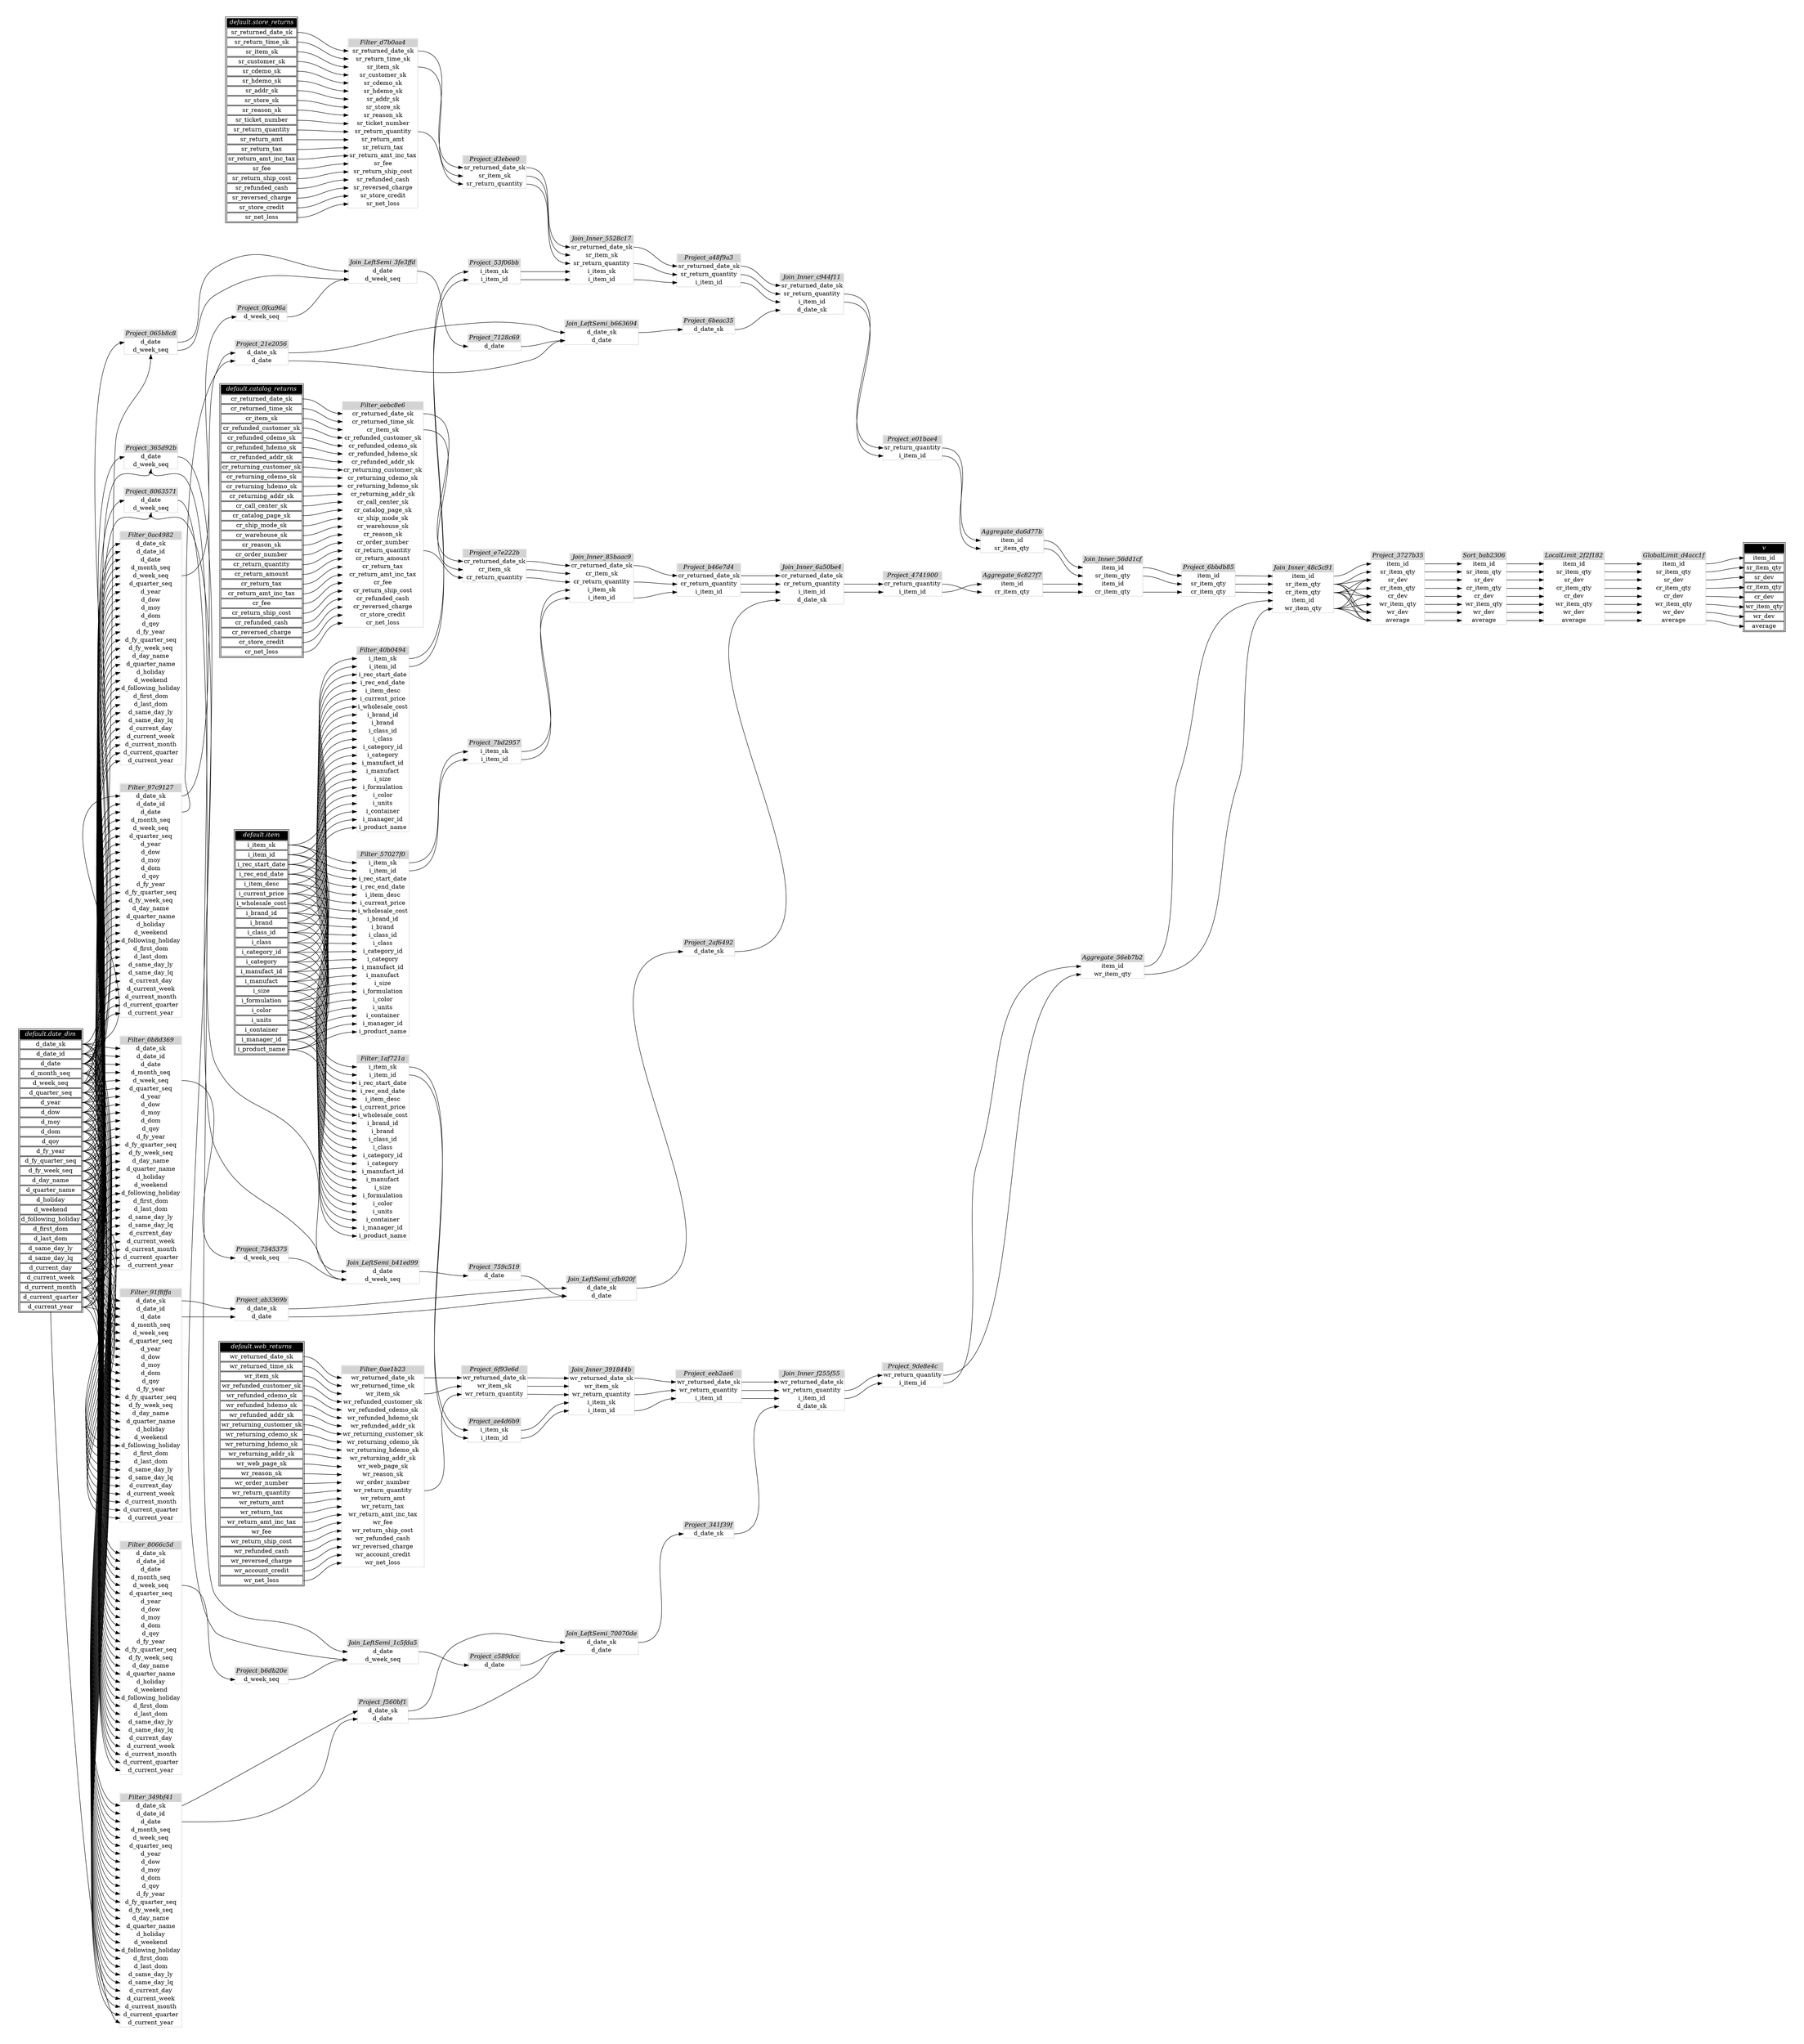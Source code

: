 // Automatically generated by TPCDSFlowTestSuite


digraph {
  graph [pad="0.5" nodesep="0.5" ranksep="1" fontname="Helvetica" rankdir=LR];
  node [shape=plaintext]

  
"Aggregate_56eb7b2" [label=<
<table color="lightgray" border="1" cellborder="0" cellspacing="0">
  <tr><td bgcolor="lightgray" port="nodeName"><i>Aggregate_56eb7b2</i></td></tr>
  <tr><td port="0">item_id</td></tr>
<tr><td port="1">wr_item_qty</td></tr>
</table>>];
     

"Aggregate_6c827f7" [label=<
<table color="lightgray" border="1" cellborder="0" cellspacing="0">
  <tr><td bgcolor="lightgray" port="nodeName"><i>Aggregate_6c827f7</i></td></tr>
  <tr><td port="0">item_id</td></tr>
<tr><td port="1">cr_item_qty</td></tr>
</table>>];
     

"Aggregate_da6d77b" [label=<
<table color="lightgray" border="1" cellborder="0" cellspacing="0">
  <tr><td bgcolor="lightgray" port="nodeName"><i>Aggregate_da6d77b</i></td></tr>
  <tr><td port="0">item_id</td></tr>
<tr><td port="1">sr_item_qty</td></tr>
</table>>];
     

"Filter_0ac4982" [label=<
<table color="lightgray" border="1" cellborder="0" cellspacing="0">
  <tr><td bgcolor="lightgray" port="nodeName"><i>Filter_0ac4982</i></td></tr>
  <tr><td port="0">d_date_sk</td></tr>
<tr><td port="1">d_date_id</td></tr>
<tr><td port="2">d_date</td></tr>
<tr><td port="3">d_month_seq</td></tr>
<tr><td port="4">d_week_seq</td></tr>
<tr><td port="5">d_quarter_seq</td></tr>
<tr><td port="6">d_year</td></tr>
<tr><td port="7">d_dow</td></tr>
<tr><td port="8">d_moy</td></tr>
<tr><td port="9">d_dom</td></tr>
<tr><td port="10">d_qoy</td></tr>
<tr><td port="11">d_fy_year</td></tr>
<tr><td port="12">d_fy_quarter_seq</td></tr>
<tr><td port="13">d_fy_week_seq</td></tr>
<tr><td port="14">d_day_name</td></tr>
<tr><td port="15">d_quarter_name</td></tr>
<tr><td port="16">d_holiday</td></tr>
<tr><td port="17">d_weekend</td></tr>
<tr><td port="18">d_following_holiday</td></tr>
<tr><td port="19">d_first_dom</td></tr>
<tr><td port="20">d_last_dom</td></tr>
<tr><td port="21">d_same_day_ly</td></tr>
<tr><td port="22">d_same_day_lq</td></tr>
<tr><td port="23">d_current_day</td></tr>
<tr><td port="24">d_current_week</td></tr>
<tr><td port="25">d_current_month</td></tr>
<tr><td port="26">d_current_quarter</td></tr>
<tr><td port="27">d_current_year</td></tr>
</table>>];
     

"Filter_0ae1b23" [label=<
<table color="lightgray" border="1" cellborder="0" cellspacing="0">
  <tr><td bgcolor="lightgray" port="nodeName"><i>Filter_0ae1b23</i></td></tr>
  <tr><td port="0">wr_returned_date_sk</td></tr>
<tr><td port="1">wr_returned_time_sk</td></tr>
<tr><td port="2">wr_item_sk</td></tr>
<tr><td port="3">wr_refunded_customer_sk</td></tr>
<tr><td port="4">wr_refunded_cdemo_sk</td></tr>
<tr><td port="5">wr_refunded_hdemo_sk</td></tr>
<tr><td port="6">wr_refunded_addr_sk</td></tr>
<tr><td port="7">wr_returning_customer_sk</td></tr>
<tr><td port="8">wr_returning_cdemo_sk</td></tr>
<tr><td port="9">wr_returning_hdemo_sk</td></tr>
<tr><td port="10">wr_returning_addr_sk</td></tr>
<tr><td port="11">wr_web_page_sk</td></tr>
<tr><td port="12">wr_reason_sk</td></tr>
<tr><td port="13">wr_order_number</td></tr>
<tr><td port="14">wr_return_quantity</td></tr>
<tr><td port="15">wr_return_amt</td></tr>
<tr><td port="16">wr_return_tax</td></tr>
<tr><td port="17">wr_return_amt_inc_tax</td></tr>
<tr><td port="18">wr_fee</td></tr>
<tr><td port="19">wr_return_ship_cost</td></tr>
<tr><td port="20">wr_refunded_cash</td></tr>
<tr><td port="21">wr_reversed_charge</td></tr>
<tr><td port="22">wr_account_credit</td></tr>
<tr><td port="23">wr_net_loss</td></tr>
</table>>];
     

"Filter_0b8d369" [label=<
<table color="lightgray" border="1" cellborder="0" cellspacing="0">
  <tr><td bgcolor="lightgray" port="nodeName"><i>Filter_0b8d369</i></td></tr>
  <tr><td port="0">d_date_sk</td></tr>
<tr><td port="1">d_date_id</td></tr>
<tr><td port="2">d_date</td></tr>
<tr><td port="3">d_month_seq</td></tr>
<tr><td port="4">d_week_seq</td></tr>
<tr><td port="5">d_quarter_seq</td></tr>
<tr><td port="6">d_year</td></tr>
<tr><td port="7">d_dow</td></tr>
<tr><td port="8">d_moy</td></tr>
<tr><td port="9">d_dom</td></tr>
<tr><td port="10">d_qoy</td></tr>
<tr><td port="11">d_fy_year</td></tr>
<tr><td port="12">d_fy_quarter_seq</td></tr>
<tr><td port="13">d_fy_week_seq</td></tr>
<tr><td port="14">d_day_name</td></tr>
<tr><td port="15">d_quarter_name</td></tr>
<tr><td port="16">d_holiday</td></tr>
<tr><td port="17">d_weekend</td></tr>
<tr><td port="18">d_following_holiday</td></tr>
<tr><td port="19">d_first_dom</td></tr>
<tr><td port="20">d_last_dom</td></tr>
<tr><td port="21">d_same_day_ly</td></tr>
<tr><td port="22">d_same_day_lq</td></tr>
<tr><td port="23">d_current_day</td></tr>
<tr><td port="24">d_current_week</td></tr>
<tr><td port="25">d_current_month</td></tr>
<tr><td port="26">d_current_quarter</td></tr>
<tr><td port="27">d_current_year</td></tr>
</table>>];
     

"Filter_1af721a" [label=<
<table color="lightgray" border="1" cellborder="0" cellspacing="0">
  <tr><td bgcolor="lightgray" port="nodeName"><i>Filter_1af721a</i></td></tr>
  <tr><td port="0">i_item_sk</td></tr>
<tr><td port="1">i_item_id</td></tr>
<tr><td port="2">i_rec_start_date</td></tr>
<tr><td port="3">i_rec_end_date</td></tr>
<tr><td port="4">i_item_desc</td></tr>
<tr><td port="5">i_current_price</td></tr>
<tr><td port="6">i_wholesale_cost</td></tr>
<tr><td port="7">i_brand_id</td></tr>
<tr><td port="8">i_brand</td></tr>
<tr><td port="9">i_class_id</td></tr>
<tr><td port="10">i_class</td></tr>
<tr><td port="11">i_category_id</td></tr>
<tr><td port="12">i_category</td></tr>
<tr><td port="13">i_manufact_id</td></tr>
<tr><td port="14">i_manufact</td></tr>
<tr><td port="15">i_size</td></tr>
<tr><td port="16">i_formulation</td></tr>
<tr><td port="17">i_color</td></tr>
<tr><td port="18">i_units</td></tr>
<tr><td port="19">i_container</td></tr>
<tr><td port="20">i_manager_id</td></tr>
<tr><td port="21">i_product_name</td></tr>
</table>>];
     

"Filter_349bf41" [label=<
<table color="lightgray" border="1" cellborder="0" cellspacing="0">
  <tr><td bgcolor="lightgray" port="nodeName"><i>Filter_349bf41</i></td></tr>
  <tr><td port="0">d_date_sk</td></tr>
<tr><td port="1">d_date_id</td></tr>
<tr><td port="2">d_date</td></tr>
<tr><td port="3">d_month_seq</td></tr>
<tr><td port="4">d_week_seq</td></tr>
<tr><td port="5">d_quarter_seq</td></tr>
<tr><td port="6">d_year</td></tr>
<tr><td port="7">d_dow</td></tr>
<tr><td port="8">d_moy</td></tr>
<tr><td port="9">d_dom</td></tr>
<tr><td port="10">d_qoy</td></tr>
<tr><td port="11">d_fy_year</td></tr>
<tr><td port="12">d_fy_quarter_seq</td></tr>
<tr><td port="13">d_fy_week_seq</td></tr>
<tr><td port="14">d_day_name</td></tr>
<tr><td port="15">d_quarter_name</td></tr>
<tr><td port="16">d_holiday</td></tr>
<tr><td port="17">d_weekend</td></tr>
<tr><td port="18">d_following_holiday</td></tr>
<tr><td port="19">d_first_dom</td></tr>
<tr><td port="20">d_last_dom</td></tr>
<tr><td port="21">d_same_day_ly</td></tr>
<tr><td port="22">d_same_day_lq</td></tr>
<tr><td port="23">d_current_day</td></tr>
<tr><td port="24">d_current_week</td></tr>
<tr><td port="25">d_current_month</td></tr>
<tr><td port="26">d_current_quarter</td></tr>
<tr><td port="27">d_current_year</td></tr>
</table>>];
     

"Filter_40b0494" [label=<
<table color="lightgray" border="1" cellborder="0" cellspacing="0">
  <tr><td bgcolor="lightgray" port="nodeName"><i>Filter_40b0494</i></td></tr>
  <tr><td port="0">i_item_sk</td></tr>
<tr><td port="1">i_item_id</td></tr>
<tr><td port="2">i_rec_start_date</td></tr>
<tr><td port="3">i_rec_end_date</td></tr>
<tr><td port="4">i_item_desc</td></tr>
<tr><td port="5">i_current_price</td></tr>
<tr><td port="6">i_wholesale_cost</td></tr>
<tr><td port="7">i_brand_id</td></tr>
<tr><td port="8">i_brand</td></tr>
<tr><td port="9">i_class_id</td></tr>
<tr><td port="10">i_class</td></tr>
<tr><td port="11">i_category_id</td></tr>
<tr><td port="12">i_category</td></tr>
<tr><td port="13">i_manufact_id</td></tr>
<tr><td port="14">i_manufact</td></tr>
<tr><td port="15">i_size</td></tr>
<tr><td port="16">i_formulation</td></tr>
<tr><td port="17">i_color</td></tr>
<tr><td port="18">i_units</td></tr>
<tr><td port="19">i_container</td></tr>
<tr><td port="20">i_manager_id</td></tr>
<tr><td port="21">i_product_name</td></tr>
</table>>];
     

"Filter_57027f0" [label=<
<table color="lightgray" border="1" cellborder="0" cellspacing="0">
  <tr><td bgcolor="lightgray" port="nodeName"><i>Filter_57027f0</i></td></tr>
  <tr><td port="0">i_item_sk</td></tr>
<tr><td port="1">i_item_id</td></tr>
<tr><td port="2">i_rec_start_date</td></tr>
<tr><td port="3">i_rec_end_date</td></tr>
<tr><td port="4">i_item_desc</td></tr>
<tr><td port="5">i_current_price</td></tr>
<tr><td port="6">i_wholesale_cost</td></tr>
<tr><td port="7">i_brand_id</td></tr>
<tr><td port="8">i_brand</td></tr>
<tr><td port="9">i_class_id</td></tr>
<tr><td port="10">i_class</td></tr>
<tr><td port="11">i_category_id</td></tr>
<tr><td port="12">i_category</td></tr>
<tr><td port="13">i_manufact_id</td></tr>
<tr><td port="14">i_manufact</td></tr>
<tr><td port="15">i_size</td></tr>
<tr><td port="16">i_formulation</td></tr>
<tr><td port="17">i_color</td></tr>
<tr><td port="18">i_units</td></tr>
<tr><td port="19">i_container</td></tr>
<tr><td port="20">i_manager_id</td></tr>
<tr><td port="21">i_product_name</td></tr>
</table>>];
     

"Filter_8066c5d" [label=<
<table color="lightgray" border="1" cellborder="0" cellspacing="0">
  <tr><td bgcolor="lightgray" port="nodeName"><i>Filter_8066c5d</i></td></tr>
  <tr><td port="0">d_date_sk</td></tr>
<tr><td port="1">d_date_id</td></tr>
<tr><td port="2">d_date</td></tr>
<tr><td port="3">d_month_seq</td></tr>
<tr><td port="4">d_week_seq</td></tr>
<tr><td port="5">d_quarter_seq</td></tr>
<tr><td port="6">d_year</td></tr>
<tr><td port="7">d_dow</td></tr>
<tr><td port="8">d_moy</td></tr>
<tr><td port="9">d_dom</td></tr>
<tr><td port="10">d_qoy</td></tr>
<tr><td port="11">d_fy_year</td></tr>
<tr><td port="12">d_fy_quarter_seq</td></tr>
<tr><td port="13">d_fy_week_seq</td></tr>
<tr><td port="14">d_day_name</td></tr>
<tr><td port="15">d_quarter_name</td></tr>
<tr><td port="16">d_holiday</td></tr>
<tr><td port="17">d_weekend</td></tr>
<tr><td port="18">d_following_holiday</td></tr>
<tr><td port="19">d_first_dom</td></tr>
<tr><td port="20">d_last_dom</td></tr>
<tr><td port="21">d_same_day_ly</td></tr>
<tr><td port="22">d_same_day_lq</td></tr>
<tr><td port="23">d_current_day</td></tr>
<tr><td port="24">d_current_week</td></tr>
<tr><td port="25">d_current_month</td></tr>
<tr><td port="26">d_current_quarter</td></tr>
<tr><td port="27">d_current_year</td></tr>
</table>>];
     

"Filter_91f8ffa" [label=<
<table color="lightgray" border="1" cellborder="0" cellspacing="0">
  <tr><td bgcolor="lightgray" port="nodeName"><i>Filter_91f8ffa</i></td></tr>
  <tr><td port="0">d_date_sk</td></tr>
<tr><td port="1">d_date_id</td></tr>
<tr><td port="2">d_date</td></tr>
<tr><td port="3">d_month_seq</td></tr>
<tr><td port="4">d_week_seq</td></tr>
<tr><td port="5">d_quarter_seq</td></tr>
<tr><td port="6">d_year</td></tr>
<tr><td port="7">d_dow</td></tr>
<tr><td port="8">d_moy</td></tr>
<tr><td port="9">d_dom</td></tr>
<tr><td port="10">d_qoy</td></tr>
<tr><td port="11">d_fy_year</td></tr>
<tr><td port="12">d_fy_quarter_seq</td></tr>
<tr><td port="13">d_fy_week_seq</td></tr>
<tr><td port="14">d_day_name</td></tr>
<tr><td port="15">d_quarter_name</td></tr>
<tr><td port="16">d_holiday</td></tr>
<tr><td port="17">d_weekend</td></tr>
<tr><td port="18">d_following_holiday</td></tr>
<tr><td port="19">d_first_dom</td></tr>
<tr><td port="20">d_last_dom</td></tr>
<tr><td port="21">d_same_day_ly</td></tr>
<tr><td port="22">d_same_day_lq</td></tr>
<tr><td port="23">d_current_day</td></tr>
<tr><td port="24">d_current_week</td></tr>
<tr><td port="25">d_current_month</td></tr>
<tr><td port="26">d_current_quarter</td></tr>
<tr><td port="27">d_current_year</td></tr>
</table>>];
     

"Filter_97c9127" [label=<
<table color="lightgray" border="1" cellborder="0" cellspacing="0">
  <tr><td bgcolor="lightgray" port="nodeName"><i>Filter_97c9127</i></td></tr>
  <tr><td port="0">d_date_sk</td></tr>
<tr><td port="1">d_date_id</td></tr>
<tr><td port="2">d_date</td></tr>
<tr><td port="3">d_month_seq</td></tr>
<tr><td port="4">d_week_seq</td></tr>
<tr><td port="5">d_quarter_seq</td></tr>
<tr><td port="6">d_year</td></tr>
<tr><td port="7">d_dow</td></tr>
<tr><td port="8">d_moy</td></tr>
<tr><td port="9">d_dom</td></tr>
<tr><td port="10">d_qoy</td></tr>
<tr><td port="11">d_fy_year</td></tr>
<tr><td port="12">d_fy_quarter_seq</td></tr>
<tr><td port="13">d_fy_week_seq</td></tr>
<tr><td port="14">d_day_name</td></tr>
<tr><td port="15">d_quarter_name</td></tr>
<tr><td port="16">d_holiday</td></tr>
<tr><td port="17">d_weekend</td></tr>
<tr><td port="18">d_following_holiday</td></tr>
<tr><td port="19">d_first_dom</td></tr>
<tr><td port="20">d_last_dom</td></tr>
<tr><td port="21">d_same_day_ly</td></tr>
<tr><td port="22">d_same_day_lq</td></tr>
<tr><td port="23">d_current_day</td></tr>
<tr><td port="24">d_current_week</td></tr>
<tr><td port="25">d_current_month</td></tr>
<tr><td port="26">d_current_quarter</td></tr>
<tr><td port="27">d_current_year</td></tr>
</table>>];
     

"Filter_aebc8e6" [label=<
<table color="lightgray" border="1" cellborder="0" cellspacing="0">
  <tr><td bgcolor="lightgray" port="nodeName"><i>Filter_aebc8e6</i></td></tr>
  <tr><td port="0">cr_returned_date_sk</td></tr>
<tr><td port="1">cr_returned_time_sk</td></tr>
<tr><td port="2">cr_item_sk</td></tr>
<tr><td port="3">cr_refunded_customer_sk</td></tr>
<tr><td port="4">cr_refunded_cdemo_sk</td></tr>
<tr><td port="5">cr_refunded_hdemo_sk</td></tr>
<tr><td port="6">cr_refunded_addr_sk</td></tr>
<tr><td port="7">cr_returning_customer_sk</td></tr>
<tr><td port="8">cr_returning_cdemo_sk</td></tr>
<tr><td port="9">cr_returning_hdemo_sk</td></tr>
<tr><td port="10">cr_returning_addr_sk</td></tr>
<tr><td port="11">cr_call_center_sk</td></tr>
<tr><td port="12">cr_catalog_page_sk</td></tr>
<tr><td port="13">cr_ship_mode_sk</td></tr>
<tr><td port="14">cr_warehouse_sk</td></tr>
<tr><td port="15">cr_reason_sk</td></tr>
<tr><td port="16">cr_order_number</td></tr>
<tr><td port="17">cr_return_quantity</td></tr>
<tr><td port="18">cr_return_amount</td></tr>
<tr><td port="19">cr_return_tax</td></tr>
<tr><td port="20">cr_return_amt_inc_tax</td></tr>
<tr><td port="21">cr_fee</td></tr>
<tr><td port="22">cr_return_ship_cost</td></tr>
<tr><td port="23">cr_refunded_cash</td></tr>
<tr><td port="24">cr_reversed_charge</td></tr>
<tr><td port="25">cr_store_credit</td></tr>
<tr><td port="26">cr_net_loss</td></tr>
</table>>];
     

"Filter_d7b0aa4" [label=<
<table color="lightgray" border="1" cellborder="0" cellspacing="0">
  <tr><td bgcolor="lightgray" port="nodeName"><i>Filter_d7b0aa4</i></td></tr>
  <tr><td port="0">sr_returned_date_sk</td></tr>
<tr><td port="1">sr_return_time_sk</td></tr>
<tr><td port="2">sr_item_sk</td></tr>
<tr><td port="3">sr_customer_sk</td></tr>
<tr><td port="4">sr_cdemo_sk</td></tr>
<tr><td port="5">sr_hdemo_sk</td></tr>
<tr><td port="6">sr_addr_sk</td></tr>
<tr><td port="7">sr_store_sk</td></tr>
<tr><td port="8">sr_reason_sk</td></tr>
<tr><td port="9">sr_ticket_number</td></tr>
<tr><td port="10">sr_return_quantity</td></tr>
<tr><td port="11">sr_return_amt</td></tr>
<tr><td port="12">sr_return_tax</td></tr>
<tr><td port="13">sr_return_amt_inc_tax</td></tr>
<tr><td port="14">sr_fee</td></tr>
<tr><td port="15">sr_return_ship_cost</td></tr>
<tr><td port="16">sr_refunded_cash</td></tr>
<tr><td port="17">sr_reversed_charge</td></tr>
<tr><td port="18">sr_store_credit</td></tr>
<tr><td port="19">sr_net_loss</td></tr>
</table>>];
     

"GlobalLimit_d4acc1f" [label=<
<table color="lightgray" border="1" cellborder="0" cellspacing="0">
  <tr><td bgcolor="lightgray" port="nodeName"><i>GlobalLimit_d4acc1f</i></td></tr>
  <tr><td port="0">item_id</td></tr>
<tr><td port="1">sr_item_qty</td></tr>
<tr><td port="2">sr_dev</td></tr>
<tr><td port="3">cr_item_qty</td></tr>
<tr><td port="4">cr_dev</td></tr>
<tr><td port="5">wr_item_qty</td></tr>
<tr><td port="6">wr_dev</td></tr>
<tr><td port="7">average</td></tr>
</table>>];
     

"Join_Inner_391844b" [label=<
<table color="lightgray" border="1" cellborder="0" cellspacing="0">
  <tr><td bgcolor="lightgray" port="nodeName"><i>Join_Inner_391844b</i></td></tr>
  <tr><td port="0">wr_returned_date_sk</td></tr>
<tr><td port="1">wr_item_sk</td></tr>
<tr><td port="2">wr_return_quantity</td></tr>
<tr><td port="3">i_item_sk</td></tr>
<tr><td port="4">i_item_id</td></tr>
</table>>];
     

"Join_Inner_48c5c91" [label=<
<table color="lightgray" border="1" cellborder="0" cellspacing="0">
  <tr><td bgcolor="lightgray" port="nodeName"><i>Join_Inner_48c5c91</i></td></tr>
  <tr><td port="0">item_id</td></tr>
<tr><td port="1">sr_item_qty</td></tr>
<tr><td port="2">cr_item_qty</td></tr>
<tr><td port="3">item_id</td></tr>
<tr><td port="4">wr_item_qty</td></tr>
</table>>];
     

"Join_Inner_5528c17" [label=<
<table color="lightgray" border="1" cellborder="0" cellspacing="0">
  <tr><td bgcolor="lightgray" port="nodeName"><i>Join_Inner_5528c17</i></td></tr>
  <tr><td port="0">sr_returned_date_sk</td></tr>
<tr><td port="1">sr_item_sk</td></tr>
<tr><td port="2">sr_return_quantity</td></tr>
<tr><td port="3">i_item_sk</td></tr>
<tr><td port="4">i_item_id</td></tr>
</table>>];
     

"Join_Inner_56dd1cf" [label=<
<table color="lightgray" border="1" cellborder="0" cellspacing="0">
  <tr><td bgcolor="lightgray" port="nodeName"><i>Join_Inner_56dd1cf</i></td></tr>
  <tr><td port="0">item_id</td></tr>
<tr><td port="1">sr_item_qty</td></tr>
<tr><td port="2">item_id</td></tr>
<tr><td port="3">cr_item_qty</td></tr>
</table>>];
     

"Join_Inner_6a50be4" [label=<
<table color="lightgray" border="1" cellborder="0" cellspacing="0">
  <tr><td bgcolor="lightgray" port="nodeName"><i>Join_Inner_6a50be4</i></td></tr>
  <tr><td port="0">cr_returned_date_sk</td></tr>
<tr><td port="1">cr_return_quantity</td></tr>
<tr><td port="2">i_item_id</td></tr>
<tr><td port="3">d_date_sk</td></tr>
</table>>];
     

"Join_Inner_85baac9" [label=<
<table color="lightgray" border="1" cellborder="0" cellspacing="0">
  <tr><td bgcolor="lightgray" port="nodeName"><i>Join_Inner_85baac9</i></td></tr>
  <tr><td port="0">cr_returned_date_sk</td></tr>
<tr><td port="1">cr_item_sk</td></tr>
<tr><td port="2">cr_return_quantity</td></tr>
<tr><td port="3">i_item_sk</td></tr>
<tr><td port="4">i_item_id</td></tr>
</table>>];
     

"Join_Inner_c944f11" [label=<
<table color="lightgray" border="1" cellborder="0" cellspacing="0">
  <tr><td bgcolor="lightgray" port="nodeName"><i>Join_Inner_c944f11</i></td></tr>
  <tr><td port="0">sr_returned_date_sk</td></tr>
<tr><td port="1">sr_return_quantity</td></tr>
<tr><td port="2">i_item_id</td></tr>
<tr><td port="3">d_date_sk</td></tr>
</table>>];
     

"Join_Inner_f255f55" [label=<
<table color="lightgray" border="1" cellborder="0" cellspacing="0">
  <tr><td bgcolor="lightgray" port="nodeName"><i>Join_Inner_f255f55</i></td></tr>
  <tr><td port="0">wr_returned_date_sk</td></tr>
<tr><td port="1">wr_return_quantity</td></tr>
<tr><td port="2">i_item_id</td></tr>
<tr><td port="3">d_date_sk</td></tr>
</table>>];
     

"Join_LeftSemi_1c5fda5" [label=<
<table color="lightgray" border="1" cellborder="0" cellspacing="0">
  <tr><td bgcolor="lightgray" port="nodeName"><i>Join_LeftSemi_1c5fda5</i></td></tr>
  <tr><td port="0">d_date</td></tr>
<tr><td port="1">d_week_seq</td></tr>
</table>>];
     

"Join_LeftSemi_3fe3ffd" [label=<
<table color="lightgray" border="1" cellborder="0" cellspacing="0">
  <tr><td bgcolor="lightgray" port="nodeName"><i>Join_LeftSemi_3fe3ffd</i></td></tr>
  <tr><td port="0">d_date</td></tr>
<tr><td port="1">d_week_seq</td></tr>
</table>>];
     

"Join_LeftSemi_70070de" [label=<
<table color="lightgray" border="1" cellborder="0" cellspacing="0">
  <tr><td bgcolor="lightgray" port="nodeName"><i>Join_LeftSemi_70070de</i></td></tr>
  <tr><td port="0">d_date_sk</td></tr>
<tr><td port="1">d_date</td></tr>
</table>>];
     

"Join_LeftSemi_b41ed99" [label=<
<table color="lightgray" border="1" cellborder="0" cellspacing="0">
  <tr><td bgcolor="lightgray" port="nodeName"><i>Join_LeftSemi_b41ed99</i></td></tr>
  <tr><td port="0">d_date</td></tr>
<tr><td port="1">d_week_seq</td></tr>
</table>>];
     

"Join_LeftSemi_b663694" [label=<
<table color="lightgray" border="1" cellborder="0" cellspacing="0">
  <tr><td bgcolor="lightgray" port="nodeName"><i>Join_LeftSemi_b663694</i></td></tr>
  <tr><td port="0">d_date_sk</td></tr>
<tr><td port="1">d_date</td></tr>
</table>>];
     

"Join_LeftSemi_cfb920f" [label=<
<table color="lightgray" border="1" cellborder="0" cellspacing="0">
  <tr><td bgcolor="lightgray" port="nodeName"><i>Join_LeftSemi_cfb920f</i></td></tr>
  <tr><td port="0">d_date_sk</td></tr>
<tr><td port="1">d_date</td></tr>
</table>>];
     

"LocalLimit_2f2f182" [label=<
<table color="lightgray" border="1" cellborder="0" cellspacing="0">
  <tr><td bgcolor="lightgray" port="nodeName"><i>LocalLimit_2f2f182</i></td></tr>
  <tr><td port="0">item_id</td></tr>
<tr><td port="1">sr_item_qty</td></tr>
<tr><td port="2">sr_dev</td></tr>
<tr><td port="3">cr_item_qty</td></tr>
<tr><td port="4">cr_dev</td></tr>
<tr><td port="5">wr_item_qty</td></tr>
<tr><td port="6">wr_dev</td></tr>
<tr><td port="7">average</td></tr>
</table>>];
     

"Project_065b8c8" [label=<
<table color="lightgray" border="1" cellborder="0" cellspacing="0">
  <tr><td bgcolor="lightgray" port="nodeName"><i>Project_065b8c8</i></td></tr>
  <tr><td port="0">d_date</td></tr>
<tr><td port="1">d_week_seq</td></tr>
</table>>];
     

"Project_0fca96a" [label=<
<table color="lightgray" border="1" cellborder="0" cellspacing="0">
  <tr><td bgcolor="lightgray" port="nodeName"><i>Project_0fca96a</i></td></tr>
  <tr><td port="0">d_week_seq</td></tr>
</table>>];
     

"Project_21e2056" [label=<
<table color="lightgray" border="1" cellborder="0" cellspacing="0">
  <tr><td bgcolor="lightgray" port="nodeName"><i>Project_21e2056</i></td></tr>
  <tr><td port="0">d_date_sk</td></tr>
<tr><td port="1">d_date</td></tr>
</table>>];
     

"Project_2af6492" [label=<
<table color="lightgray" border="1" cellborder="0" cellspacing="0">
  <tr><td bgcolor="lightgray" port="nodeName"><i>Project_2af6492</i></td></tr>
  <tr><td port="0">d_date_sk</td></tr>
</table>>];
     

"Project_341f39f" [label=<
<table color="lightgray" border="1" cellborder="0" cellspacing="0">
  <tr><td bgcolor="lightgray" port="nodeName"><i>Project_341f39f</i></td></tr>
  <tr><td port="0">d_date_sk</td></tr>
</table>>];
     

"Project_365d92b" [label=<
<table color="lightgray" border="1" cellborder="0" cellspacing="0">
  <tr><td bgcolor="lightgray" port="nodeName"><i>Project_365d92b</i></td></tr>
  <tr><td port="0">d_date</td></tr>
<tr><td port="1">d_week_seq</td></tr>
</table>>];
     

"Project_3727b35" [label=<
<table color="lightgray" border="1" cellborder="0" cellspacing="0">
  <tr><td bgcolor="lightgray" port="nodeName"><i>Project_3727b35</i></td></tr>
  <tr><td port="0">item_id</td></tr>
<tr><td port="1">sr_item_qty</td></tr>
<tr><td port="2">sr_dev</td></tr>
<tr><td port="3">cr_item_qty</td></tr>
<tr><td port="4">cr_dev</td></tr>
<tr><td port="5">wr_item_qty</td></tr>
<tr><td port="6">wr_dev</td></tr>
<tr><td port="7">average</td></tr>
</table>>];
     

"Project_4741900" [label=<
<table color="lightgray" border="1" cellborder="0" cellspacing="0">
  <tr><td bgcolor="lightgray" port="nodeName"><i>Project_4741900</i></td></tr>
  <tr><td port="0">cr_return_quantity</td></tr>
<tr><td port="1">i_item_id</td></tr>
</table>>];
     

"Project_53f06bb" [label=<
<table color="lightgray" border="1" cellborder="0" cellspacing="0">
  <tr><td bgcolor="lightgray" port="nodeName"><i>Project_53f06bb</i></td></tr>
  <tr><td port="0">i_item_sk</td></tr>
<tr><td port="1">i_item_id</td></tr>
</table>>];
     

"Project_6bbdb85" [label=<
<table color="lightgray" border="1" cellborder="0" cellspacing="0">
  <tr><td bgcolor="lightgray" port="nodeName"><i>Project_6bbdb85</i></td></tr>
  <tr><td port="0">item_id</td></tr>
<tr><td port="1">sr_item_qty</td></tr>
<tr><td port="2">cr_item_qty</td></tr>
</table>>];
     

"Project_6beac35" [label=<
<table color="lightgray" border="1" cellborder="0" cellspacing="0">
  <tr><td bgcolor="lightgray" port="nodeName"><i>Project_6beac35</i></td></tr>
  <tr><td port="0">d_date_sk</td></tr>
</table>>];
     

"Project_6f93e6d" [label=<
<table color="lightgray" border="1" cellborder="0" cellspacing="0">
  <tr><td bgcolor="lightgray" port="nodeName"><i>Project_6f93e6d</i></td></tr>
  <tr><td port="0">wr_returned_date_sk</td></tr>
<tr><td port="1">wr_item_sk</td></tr>
<tr><td port="2">wr_return_quantity</td></tr>
</table>>];
     

"Project_7128c69" [label=<
<table color="lightgray" border="1" cellborder="0" cellspacing="0">
  <tr><td bgcolor="lightgray" port="nodeName"><i>Project_7128c69</i></td></tr>
  <tr><td port="0">d_date</td></tr>
</table>>];
     

"Project_7545375" [label=<
<table color="lightgray" border="1" cellborder="0" cellspacing="0">
  <tr><td bgcolor="lightgray" port="nodeName"><i>Project_7545375</i></td></tr>
  <tr><td port="0">d_week_seq</td></tr>
</table>>];
     

"Project_759c519" [label=<
<table color="lightgray" border="1" cellborder="0" cellspacing="0">
  <tr><td bgcolor="lightgray" port="nodeName"><i>Project_759c519</i></td></tr>
  <tr><td port="0">d_date</td></tr>
</table>>];
     

"Project_7bd2957" [label=<
<table color="lightgray" border="1" cellborder="0" cellspacing="0">
  <tr><td bgcolor="lightgray" port="nodeName"><i>Project_7bd2957</i></td></tr>
  <tr><td port="0">i_item_sk</td></tr>
<tr><td port="1">i_item_id</td></tr>
</table>>];
     

"Project_8063571" [label=<
<table color="lightgray" border="1" cellborder="0" cellspacing="0">
  <tr><td bgcolor="lightgray" port="nodeName"><i>Project_8063571</i></td></tr>
  <tr><td port="0">d_date</td></tr>
<tr><td port="1">d_week_seq</td></tr>
</table>>];
     

"Project_9de8e4c" [label=<
<table color="lightgray" border="1" cellborder="0" cellspacing="0">
  <tr><td bgcolor="lightgray" port="nodeName"><i>Project_9de8e4c</i></td></tr>
  <tr><td port="0">wr_return_quantity</td></tr>
<tr><td port="1">i_item_id</td></tr>
</table>>];
     

"Project_a48f9a3" [label=<
<table color="lightgray" border="1" cellborder="0" cellspacing="0">
  <tr><td bgcolor="lightgray" port="nodeName"><i>Project_a48f9a3</i></td></tr>
  <tr><td port="0">sr_returned_date_sk</td></tr>
<tr><td port="1">sr_return_quantity</td></tr>
<tr><td port="2">i_item_id</td></tr>
</table>>];
     

"Project_ab3369b" [label=<
<table color="lightgray" border="1" cellborder="0" cellspacing="0">
  <tr><td bgcolor="lightgray" port="nodeName"><i>Project_ab3369b</i></td></tr>
  <tr><td port="0">d_date_sk</td></tr>
<tr><td port="1">d_date</td></tr>
</table>>];
     

"Project_ae4d6b9" [label=<
<table color="lightgray" border="1" cellborder="0" cellspacing="0">
  <tr><td bgcolor="lightgray" port="nodeName"><i>Project_ae4d6b9</i></td></tr>
  <tr><td port="0">i_item_sk</td></tr>
<tr><td port="1">i_item_id</td></tr>
</table>>];
     

"Project_b46e7d4" [label=<
<table color="lightgray" border="1" cellborder="0" cellspacing="0">
  <tr><td bgcolor="lightgray" port="nodeName"><i>Project_b46e7d4</i></td></tr>
  <tr><td port="0">cr_returned_date_sk</td></tr>
<tr><td port="1">cr_return_quantity</td></tr>
<tr><td port="2">i_item_id</td></tr>
</table>>];
     

"Project_b6db20e" [label=<
<table color="lightgray" border="1" cellborder="0" cellspacing="0">
  <tr><td bgcolor="lightgray" port="nodeName"><i>Project_b6db20e</i></td></tr>
  <tr><td port="0">d_week_seq</td></tr>
</table>>];
     

"Project_c589dcc" [label=<
<table color="lightgray" border="1" cellborder="0" cellspacing="0">
  <tr><td bgcolor="lightgray" port="nodeName"><i>Project_c589dcc</i></td></tr>
  <tr><td port="0">d_date</td></tr>
</table>>];
     

"Project_d3ebee0" [label=<
<table color="lightgray" border="1" cellborder="0" cellspacing="0">
  <tr><td bgcolor="lightgray" port="nodeName"><i>Project_d3ebee0</i></td></tr>
  <tr><td port="0">sr_returned_date_sk</td></tr>
<tr><td port="1">sr_item_sk</td></tr>
<tr><td port="2">sr_return_quantity</td></tr>
</table>>];
     

"Project_e01bae4" [label=<
<table color="lightgray" border="1" cellborder="0" cellspacing="0">
  <tr><td bgcolor="lightgray" port="nodeName"><i>Project_e01bae4</i></td></tr>
  <tr><td port="0">sr_return_quantity</td></tr>
<tr><td port="1">i_item_id</td></tr>
</table>>];
     

"Project_e7e222b" [label=<
<table color="lightgray" border="1" cellborder="0" cellspacing="0">
  <tr><td bgcolor="lightgray" port="nodeName"><i>Project_e7e222b</i></td></tr>
  <tr><td port="0">cr_returned_date_sk</td></tr>
<tr><td port="1">cr_item_sk</td></tr>
<tr><td port="2">cr_return_quantity</td></tr>
</table>>];
     

"Project_eeb2ae6" [label=<
<table color="lightgray" border="1" cellborder="0" cellspacing="0">
  <tr><td bgcolor="lightgray" port="nodeName"><i>Project_eeb2ae6</i></td></tr>
  <tr><td port="0">wr_returned_date_sk</td></tr>
<tr><td port="1">wr_return_quantity</td></tr>
<tr><td port="2">i_item_id</td></tr>
</table>>];
     

"Project_f560bf1" [label=<
<table color="lightgray" border="1" cellborder="0" cellspacing="0">
  <tr><td bgcolor="lightgray" port="nodeName"><i>Project_f560bf1</i></td></tr>
  <tr><td port="0">d_date_sk</td></tr>
<tr><td port="1">d_date</td></tr>
</table>>];
     

"Sort_bab2306" [label=<
<table color="lightgray" border="1" cellborder="0" cellspacing="0">
  <tr><td bgcolor="lightgray" port="nodeName"><i>Sort_bab2306</i></td></tr>
  <tr><td port="0">item_id</td></tr>
<tr><td port="1">sr_item_qty</td></tr>
<tr><td port="2">sr_dev</td></tr>
<tr><td port="3">cr_item_qty</td></tr>
<tr><td port="4">cr_dev</td></tr>
<tr><td port="5">wr_item_qty</td></tr>
<tr><td port="6">wr_dev</td></tr>
<tr><td port="7">average</td></tr>
</table>>];
     

"default.catalog_returns" [color="black" label=<
<table>
  <tr><td bgcolor="black" port="nodeName"><i><font color="white">default.catalog_returns</font></i></td></tr>
  <tr><td port="0">cr_returned_date_sk</td></tr>
<tr><td port="1">cr_returned_time_sk</td></tr>
<tr><td port="2">cr_item_sk</td></tr>
<tr><td port="3">cr_refunded_customer_sk</td></tr>
<tr><td port="4">cr_refunded_cdemo_sk</td></tr>
<tr><td port="5">cr_refunded_hdemo_sk</td></tr>
<tr><td port="6">cr_refunded_addr_sk</td></tr>
<tr><td port="7">cr_returning_customer_sk</td></tr>
<tr><td port="8">cr_returning_cdemo_sk</td></tr>
<tr><td port="9">cr_returning_hdemo_sk</td></tr>
<tr><td port="10">cr_returning_addr_sk</td></tr>
<tr><td port="11">cr_call_center_sk</td></tr>
<tr><td port="12">cr_catalog_page_sk</td></tr>
<tr><td port="13">cr_ship_mode_sk</td></tr>
<tr><td port="14">cr_warehouse_sk</td></tr>
<tr><td port="15">cr_reason_sk</td></tr>
<tr><td port="16">cr_order_number</td></tr>
<tr><td port="17">cr_return_quantity</td></tr>
<tr><td port="18">cr_return_amount</td></tr>
<tr><td port="19">cr_return_tax</td></tr>
<tr><td port="20">cr_return_amt_inc_tax</td></tr>
<tr><td port="21">cr_fee</td></tr>
<tr><td port="22">cr_return_ship_cost</td></tr>
<tr><td port="23">cr_refunded_cash</td></tr>
<tr><td port="24">cr_reversed_charge</td></tr>
<tr><td port="25">cr_store_credit</td></tr>
<tr><td port="26">cr_net_loss</td></tr>
</table>>];
     

"default.date_dim" [color="black" label=<
<table>
  <tr><td bgcolor="black" port="nodeName"><i><font color="white">default.date_dim</font></i></td></tr>
  <tr><td port="0">d_date_sk</td></tr>
<tr><td port="1">d_date_id</td></tr>
<tr><td port="2">d_date</td></tr>
<tr><td port="3">d_month_seq</td></tr>
<tr><td port="4">d_week_seq</td></tr>
<tr><td port="5">d_quarter_seq</td></tr>
<tr><td port="6">d_year</td></tr>
<tr><td port="7">d_dow</td></tr>
<tr><td port="8">d_moy</td></tr>
<tr><td port="9">d_dom</td></tr>
<tr><td port="10">d_qoy</td></tr>
<tr><td port="11">d_fy_year</td></tr>
<tr><td port="12">d_fy_quarter_seq</td></tr>
<tr><td port="13">d_fy_week_seq</td></tr>
<tr><td port="14">d_day_name</td></tr>
<tr><td port="15">d_quarter_name</td></tr>
<tr><td port="16">d_holiday</td></tr>
<tr><td port="17">d_weekend</td></tr>
<tr><td port="18">d_following_holiday</td></tr>
<tr><td port="19">d_first_dom</td></tr>
<tr><td port="20">d_last_dom</td></tr>
<tr><td port="21">d_same_day_ly</td></tr>
<tr><td port="22">d_same_day_lq</td></tr>
<tr><td port="23">d_current_day</td></tr>
<tr><td port="24">d_current_week</td></tr>
<tr><td port="25">d_current_month</td></tr>
<tr><td port="26">d_current_quarter</td></tr>
<tr><td port="27">d_current_year</td></tr>
</table>>];
     

"default.item" [color="black" label=<
<table>
  <tr><td bgcolor="black" port="nodeName"><i><font color="white">default.item</font></i></td></tr>
  <tr><td port="0">i_item_sk</td></tr>
<tr><td port="1">i_item_id</td></tr>
<tr><td port="2">i_rec_start_date</td></tr>
<tr><td port="3">i_rec_end_date</td></tr>
<tr><td port="4">i_item_desc</td></tr>
<tr><td port="5">i_current_price</td></tr>
<tr><td port="6">i_wholesale_cost</td></tr>
<tr><td port="7">i_brand_id</td></tr>
<tr><td port="8">i_brand</td></tr>
<tr><td port="9">i_class_id</td></tr>
<tr><td port="10">i_class</td></tr>
<tr><td port="11">i_category_id</td></tr>
<tr><td port="12">i_category</td></tr>
<tr><td port="13">i_manufact_id</td></tr>
<tr><td port="14">i_manufact</td></tr>
<tr><td port="15">i_size</td></tr>
<tr><td port="16">i_formulation</td></tr>
<tr><td port="17">i_color</td></tr>
<tr><td port="18">i_units</td></tr>
<tr><td port="19">i_container</td></tr>
<tr><td port="20">i_manager_id</td></tr>
<tr><td port="21">i_product_name</td></tr>
</table>>];
     

"default.store_returns" [color="black" label=<
<table>
  <tr><td bgcolor="black" port="nodeName"><i><font color="white">default.store_returns</font></i></td></tr>
  <tr><td port="0">sr_returned_date_sk</td></tr>
<tr><td port="1">sr_return_time_sk</td></tr>
<tr><td port="2">sr_item_sk</td></tr>
<tr><td port="3">sr_customer_sk</td></tr>
<tr><td port="4">sr_cdemo_sk</td></tr>
<tr><td port="5">sr_hdemo_sk</td></tr>
<tr><td port="6">sr_addr_sk</td></tr>
<tr><td port="7">sr_store_sk</td></tr>
<tr><td port="8">sr_reason_sk</td></tr>
<tr><td port="9">sr_ticket_number</td></tr>
<tr><td port="10">sr_return_quantity</td></tr>
<tr><td port="11">sr_return_amt</td></tr>
<tr><td port="12">sr_return_tax</td></tr>
<tr><td port="13">sr_return_amt_inc_tax</td></tr>
<tr><td port="14">sr_fee</td></tr>
<tr><td port="15">sr_return_ship_cost</td></tr>
<tr><td port="16">sr_refunded_cash</td></tr>
<tr><td port="17">sr_reversed_charge</td></tr>
<tr><td port="18">sr_store_credit</td></tr>
<tr><td port="19">sr_net_loss</td></tr>
</table>>];
     

"default.web_returns" [color="black" label=<
<table>
  <tr><td bgcolor="black" port="nodeName"><i><font color="white">default.web_returns</font></i></td></tr>
  <tr><td port="0">wr_returned_date_sk</td></tr>
<tr><td port="1">wr_returned_time_sk</td></tr>
<tr><td port="2">wr_item_sk</td></tr>
<tr><td port="3">wr_refunded_customer_sk</td></tr>
<tr><td port="4">wr_refunded_cdemo_sk</td></tr>
<tr><td port="5">wr_refunded_hdemo_sk</td></tr>
<tr><td port="6">wr_refunded_addr_sk</td></tr>
<tr><td port="7">wr_returning_customer_sk</td></tr>
<tr><td port="8">wr_returning_cdemo_sk</td></tr>
<tr><td port="9">wr_returning_hdemo_sk</td></tr>
<tr><td port="10">wr_returning_addr_sk</td></tr>
<tr><td port="11">wr_web_page_sk</td></tr>
<tr><td port="12">wr_reason_sk</td></tr>
<tr><td port="13">wr_order_number</td></tr>
<tr><td port="14">wr_return_quantity</td></tr>
<tr><td port="15">wr_return_amt</td></tr>
<tr><td port="16">wr_return_tax</td></tr>
<tr><td port="17">wr_return_amt_inc_tax</td></tr>
<tr><td port="18">wr_fee</td></tr>
<tr><td port="19">wr_return_ship_cost</td></tr>
<tr><td port="20">wr_refunded_cash</td></tr>
<tr><td port="21">wr_reversed_charge</td></tr>
<tr><td port="22">wr_account_credit</td></tr>
<tr><td port="23">wr_net_loss</td></tr>
</table>>];
     

"v" [color="black" label=<
<table>
  <tr><td bgcolor="black" port="nodeName"><i><font color="white">v</font></i></td></tr>
  <tr><td port="0">item_id</td></tr>
<tr><td port="1">sr_item_qty</td></tr>
<tr><td port="2">sr_dev</td></tr>
<tr><td port="3">cr_item_qty</td></tr>
<tr><td port="4">cr_dev</td></tr>
<tr><td port="5">wr_item_qty</td></tr>
<tr><td port="6">wr_dev</td></tr>
<tr><td port="7">average</td></tr>
</table>>];
     
  "Aggregate_56eb7b2":0 -> "Join_Inner_48c5c91":3;
"Aggregate_56eb7b2":1 -> "Join_Inner_48c5c91":4;
"Aggregate_6c827f7":0 -> "Join_Inner_56dd1cf":2;
"Aggregate_6c827f7":1 -> "Join_Inner_56dd1cf":3;
"Aggregate_da6d77b":0 -> "Join_Inner_56dd1cf":0;
"Aggregate_da6d77b":1 -> "Join_Inner_56dd1cf":1;
"Filter_0ac4982":4 -> "Project_0fca96a":0;
"Filter_0ae1b23":0 -> "Project_6f93e6d":0;
"Filter_0ae1b23":14 -> "Project_6f93e6d":2;
"Filter_0ae1b23":2 -> "Project_6f93e6d":1;
"Filter_0b8d369":4 -> "Project_7545375":0;
"Filter_1af721a":0 -> "Project_ae4d6b9":0;
"Filter_1af721a":1 -> "Project_ae4d6b9":1;
"Filter_349bf41":0 -> "Project_f560bf1":0;
"Filter_349bf41":2 -> "Project_f560bf1":1;
"Filter_40b0494":0 -> "Project_53f06bb":0;
"Filter_40b0494":1 -> "Project_53f06bb":1;
"Filter_57027f0":0 -> "Project_7bd2957":0;
"Filter_57027f0":1 -> "Project_7bd2957":1;
"Filter_8066c5d":4 -> "Project_b6db20e":0;
"Filter_91f8ffa":0 -> "Project_ab3369b":0;
"Filter_91f8ffa":2 -> "Project_ab3369b":1;
"Filter_97c9127":0 -> "Project_21e2056":0;
"Filter_97c9127":2 -> "Project_21e2056":1;
"Filter_aebc8e6":0 -> "Project_e7e222b":0;
"Filter_aebc8e6":17 -> "Project_e7e222b":2;
"Filter_aebc8e6":2 -> "Project_e7e222b":1;
"Filter_d7b0aa4":0 -> "Project_d3ebee0":0;
"Filter_d7b0aa4":10 -> "Project_d3ebee0":2;
"Filter_d7b0aa4":2 -> "Project_d3ebee0":1;
"GlobalLimit_d4acc1f":0 -> "v":0;
"GlobalLimit_d4acc1f":1 -> "v":1;
"GlobalLimit_d4acc1f":2 -> "v":2;
"GlobalLimit_d4acc1f":3 -> "v":3;
"GlobalLimit_d4acc1f":4 -> "v":4;
"GlobalLimit_d4acc1f":5 -> "v":5;
"GlobalLimit_d4acc1f":6 -> "v":6;
"GlobalLimit_d4acc1f":7 -> "v":7;
"Join_Inner_391844b":0 -> "Project_eeb2ae6":0;
"Join_Inner_391844b":2 -> "Project_eeb2ae6":1;
"Join_Inner_391844b":4 -> "Project_eeb2ae6":2;
"Join_Inner_48c5c91":0 -> "Project_3727b35":0;
"Join_Inner_48c5c91":1 -> "Project_3727b35":1;
"Join_Inner_48c5c91":1 -> "Project_3727b35":2;
"Join_Inner_48c5c91":1 -> "Project_3727b35":4;
"Join_Inner_48c5c91":1 -> "Project_3727b35":6;
"Join_Inner_48c5c91":1 -> "Project_3727b35":7;
"Join_Inner_48c5c91":2 -> "Project_3727b35":2;
"Join_Inner_48c5c91":2 -> "Project_3727b35":3;
"Join_Inner_48c5c91":2 -> "Project_3727b35":4;
"Join_Inner_48c5c91":2 -> "Project_3727b35":6;
"Join_Inner_48c5c91":2 -> "Project_3727b35":7;
"Join_Inner_48c5c91":4 -> "Project_3727b35":2;
"Join_Inner_48c5c91":4 -> "Project_3727b35":4;
"Join_Inner_48c5c91":4 -> "Project_3727b35":5;
"Join_Inner_48c5c91":4 -> "Project_3727b35":6;
"Join_Inner_48c5c91":4 -> "Project_3727b35":7;
"Join_Inner_5528c17":0 -> "Project_a48f9a3":0;
"Join_Inner_5528c17":2 -> "Project_a48f9a3":1;
"Join_Inner_5528c17":4 -> "Project_a48f9a3":2;
"Join_Inner_56dd1cf":0 -> "Project_6bbdb85":0;
"Join_Inner_56dd1cf":1 -> "Project_6bbdb85":1;
"Join_Inner_56dd1cf":3 -> "Project_6bbdb85":2;
"Join_Inner_6a50be4":1 -> "Project_4741900":0;
"Join_Inner_6a50be4":2 -> "Project_4741900":1;
"Join_Inner_85baac9":0 -> "Project_b46e7d4":0;
"Join_Inner_85baac9":2 -> "Project_b46e7d4":1;
"Join_Inner_85baac9":4 -> "Project_b46e7d4":2;
"Join_Inner_c944f11":1 -> "Project_e01bae4":0;
"Join_Inner_c944f11":2 -> "Project_e01bae4":1;
"Join_Inner_f255f55":1 -> "Project_9de8e4c":0;
"Join_Inner_f255f55":2 -> "Project_9de8e4c":1;
"Join_LeftSemi_1c5fda5":0 -> "Project_c589dcc":0;
"Join_LeftSemi_3fe3ffd":0 -> "Project_7128c69":0;
"Join_LeftSemi_70070de":0 -> "Project_341f39f":0;
"Join_LeftSemi_b41ed99":0 -> "Project_759c519":0;
"Join_LeftSemi_b663694":0 -> "Project_6beac35":0;
"Join_LeftSemi_cfb920f":0 -> "Project_2af6492":0;
"LocalLimit_2f2f182":0 -> "GlobalLimit_d4acc1f":0;
"LocalLimit_2f2f182":1 -> "GlobalLimit_d4acc1f":1;
"LocalLimit_2f2f182":2 -> "GlobalLimit_d4acc1f":2;
"LocalLimit_2f2f182":3 -> "GlobalLimit_d4acc1f":3;
"LocalLimit_2f2f182":4 -> "GlobalLimit_d4acc1f":4;
"LocalLimit_2f2f182":5 -> "GlobalLimit_d4acc1f":5;
"LocalLimit_2f2f182":6 -> "GlobalLimit_d4acc1f":6;
"LocalLimit_2f2f182":7 -> "GlobalLimit_d4acc1f":7;
"Project_065b8c8":0 -> "Join_LeftSemi_3fe3ffd":0;
"Project_065b8c8":1 -> "Join_LeftSemi_3fe3ffd":1;
"Project_0fca96a":0 -> "Join_LeftSemi_3fe3ffd":1;
"Project_21e2056":0 -> "Join_LeftSemi_b663694":0;
"Project_21e2056":1 -> "Join_LeftSemi_b663694":1;
"Project_2af6492":0 -> "Join_Inner_6a50be4":3;
"Project_341f39f":0 -> "Join_Inner_f255f55":3;
"Project_365d92b":0 -> "Join_LeftSemi_b41ed99":0;
"Project_365d92b":1 -> "Join_LeftSemi_b41ed99":1;
"Project_3727b35":0 -> "Sort_bab2306":0;
"Project_3727b35":1 -> "Sort_bab2306":1;
"Project_3727b35":2 -> "Sort_bab2306":2;
"Project_3727b35":3 -> "Sort_bab2306":3;
"Project_3727b35":4 -> "Sort_bab2306":4;
"Project_3727b35":5 -> "Sort_bab2306":5;
"Project_3727b35":6 -> "Sort_bab2306":6;
"Project_3727b35":7 -> "Sort_bab2306":7;
"Project_4741900":0 -> "Aggregate_6c827f7":1;
"Project_4741900":1 -> "Aggregate_6c827f7":0;
"Project_53f06bb":0 -> "Join_Inner_5528c17":3;
"Project_53f06bb":1 -> "Join_Inner_5528c17":4;
"Project_6bbdb85":0 -> "Join_Inner_48c5c91":0;
"Project_6bbdb85":1 -> "Join_Inner_48c5c91":1;
"Project_6bbdb85":2 -> "Join_Inner_48c5c91":2;
"Project_6beac35":0 -> "Join_Inner_c944f11":3;
"Project_6f93e6d":0 -> "Join_Inner_391844b":0;
"Project_6f93e6d":1 -> "Join_Inner_391844b":1;
"Project_6f93e6d":2 -> "Join_Inner_391844b":2;
"Project_7128c69":0 -> "Join_LeftSemi_b663694":1;
"Project_7545375":0 -> "Join_LeftSemi_b41ed99":1;
"Project_759c519":0 -> "Join_LeftSemi_cfb920f":1;
"Project_7bd2957":0 -> "Join_Inner_85baac9":3;
"Project_7bd2957":1 -> "Join_Inner_85baac9":4;
"Project_8063571":0 -> "Join_LeftSemi_1c5fda5":0;
"Project_8063571":1 -> "Join_LeftSemi_1c5fda5":1;
"Project_9de8e4c":0 -> "Aggregate_56eb7b2":1;
"Project_9de8e4c":1 -> "Aggregate_56eb7b2":0;
"Project_a48f9a3":0 -> "Join_Inner_c944f11":0;
"Project_a48f9a3":1 -> "Join_Inner_c944f11":1;
"Project_a48f9a3":2 -> "Join_Inner_c944f11":2;
"Project_ab3369b":0 -> "Join_LeftSemi_cfb920f":0;
"Project_ab3369b":1 -> "Join_LeftSemi_cfb920f":1;
"Project_ae4d6b9":0 -> "Join_Inner_391844b":3;
"Project_ae4d6b9":1 -> "Join_Inner_391844b":4;
"Project_b46e7d4":0 -> "Join_Inner_6a50be4":0;
"Project_b46e7d4":1 -> "Join_Inner_6a50be4":1;
"Project_b46e7d4":2 -> "Join_Inner_6a50be4":2;
"Project_b6db20e":0 -> "Join_LeftSemi_1c5fda5":1;
"Project_c589dcc":0 -> "Join_LeftSemi_70070de":1;
"Project_d3ebee0":0 -> "Join_Inner_5528c17":0;
"Project_d3ebee0":1 -> "Join_Inner_5528c17":1;
"Project_d3ebee0":2 -> "Join_Inner_5528c17":2;
"Project_e01bae4":0 -> "Aggregate_da6d77b":1;
"Project_e01bae4":1 -> "Aggregate_da6d77b":0;
"Project_e7e222b":0 -> "Join_Inner_85baac9":0;
"Project_e7e222b":1 -> "Join_Inner_85baac9":1;
"Project_e7e222b":2 -> "Join_Inner_85baac9":2;
"Project_eeb2ae6":0 -> "Join_Inner_f255f55":0;
"Project_eeb2ae6":1 -> "Join_Inner_f255f55":1;
"Project_eeb2ae6":2 -> "Join_Inner_f255f55":2;
"Project_f560bf1":0 -> "Join_LeftSemi_70070de":0;
"Project_f560bf1":1 -> "Join_LeftSemi_70070de":1;
"Sort_bab2306":0 -> "LocalLimit_2f2f182":0;
"Sort_bab2306":1 -> "LocalLimit_2f2f182":1;
"Sort_bab2306":2 -> "LocalLimit_2f2f182":2;
"Sort_bab2306":3 -> "LocalLimit_2f2f182":3;
"Sort_bab2306":4 -> "LocalLimit_2f2f182":4;
"Sort_bab2306":5 -> "LocalLimit_2f2f182":5;
"Sort_bab2306":6 -> "LocalLimit_2f2f182":6;
"Sort_bab2306":7 -> "LocalLimit_2f2f182":7;
"default.catalog_returns":0 -> "Filter_aebc8e6":0;
"default.catalog_returns":1 -> "Filter_aebc8e6":1;
"default.catalog_returns":10 -> "Filter_aebc8e6":10;
"default.catalog_returns":11 -> "Filter_aebc8e6":11;
"default.catalog_returns":12 -> "Filter_aebc8e6":12;
"default.catalog_returns":13 -> "Filter_aebc8e6":13;
"default.catalog_returns":14 -> "Filter_aebc8e6":14;
"default.catalog_returns":15 -> "Filter_aebc8e6":15;
"default.catalog_returns":16 -> "Filter_aebc8e6":16;
"default.catalog_returns":17 -> "Filter_aebc8e6":17;
"default.catalog_returns":18 -> "Filter_aebc8e6":18;
"default.catalog_returns":19 -> "Filter_aebc8e6":19;
"default.catalog_returns":2 -> "Filter_aebc8e6":2;
"default.catalog_returns":20 -> "Filter_aebc8e6":20;
"default.catalog_returns":21 -> "Filter_aebc8e6":21;
"default.catalog_returns":22 -> "Filter_aebc8e6":22;
"default.catalog_returns":23 -> "Filter_aebc8e6":23;
"default.catalog_returns":24 -> "Filter_aebc8e6":24;
"default.catalog_returns":25 -> "Filter_aebc8e6":25;
"default.catalog_returns":26 -> "Filter_aebc8e6":26;
"default.catalog_returns":3 -> "Filter_aebc8e6":3;
"default.catalog_returns":4 -> "Filter_aebc8e6":4;
"default.catalog_returns":5 -> "Filter_aebc8e6":5;
"default.catalog_returns":6 -> "Filter_aebc8e6":6;
"default.catalog_returns":7 -> "Filter_aebc8e6":7;
"default.catalog_returns":8 -> "Filter_aebc8e6":8;
"default.catalog_returns":9 -> "Filter_aebc8e6":9;
"default.date_dim":0 -> "Filter_0ac4982":0;
"default.date_dim":0 -> "Filter_0b8d369":0;
"default.date_dim":0 -> "Filter_349bf41":0;
"default.date_dim":0 -> "Filter_8066c5d":0;
"default.date_dim":0 -> "Filter_91f8ffa":0;
"default.date_dim":0 -> "Filter_97c9127":0;
"default.date_dim":1 -> "Filter_0ac4982":1;
"default.date_dim":1 -> "Filter_0b8d369":1;
"default.date_dim":1 -> "Filter_349bf41":1;
"default.date_dim":1 -> "Filter_8066c5d":1;
"default.date_dim":1 -> "Filter_91f8ffa":1;
"default.date_dim":1 -> "Filter_97c9127":1;
"default.date_dim":10 -> "Filter_0ac4982":10;
"default.date_dim":10 -> "Filter_0b8d369":10;
"default.date_dim":10 -> "Filter_349bf41":10;
"default.date_dim":10 -> "Filter_8066c5d":10;
"default.date_dim":10 -> "Filter_91f8ffa":10;
"default.date_dim":10 -> "Filter_97c9127":10;
"default.date_dim":11 -> "Filter_0ac4982":11;
"default.date_dim":11 -> "Filter_0b8d369":11;
"default.date_dim":11 -> "Filter_349bf41":11;
"default.date_dim":11 -> "Filter_8066c5d":11;
"default.date_dim":11 -> "Filter_91f8ffa":11;
"default.date_dim":11 -> "Filter_97c9127":11;
"default.date_dim":12 -> "Filter_0ac4982":12;
"default.date_dim":12 -> "Filter_0b8d369":12;
"default.date_dim":12 -> "Filter_349bf41":12;
"default.date_dim":12 -> "Filter_8066c5d":12;
"default.date_dim":12 -> "Filter_91f8ffa":12;
"default.date_dim":12 -> "Filter_97c9127":12;
"default.date_dim":13 -> "Filter_0ac4982":13;
"default.date_dim":13 -> "Filter_0b8d369":13;
"default.date_dim":13 -> "Filter_349bf41":13;
"default.date_dim":13 -> "Filter_8066c5d":13;
"default.date_dim":13 -> "Filter_91f8ffa":13;
"default.date_dim":13 -> "Filter_97c9127":13;
"default.date_dim":14 -> "Filter_0ac4982":14;
"default.date_dim":14 -> "Filter_0b8d369":14;
"default.date_dim":14 -> "Filter_349bf41":14;
"default.date_dim":14 -> "Filter_8066c5d":14;
"default.date_dim":14 -> "Filter_91f8ffa":14;
"default.date_dim":14 -> "Filter_97c9127":14;
"default.date_dim":15 -> "Filter_0ac4982":15;
"default.date_dim":15 -> "Filter_0b8d369":15;
"default.date_dim":15 -> "Filter_349bf41":15;
"default.date_dim":15 -> "Filter_8066c5d":15;
"default.date_dim":15 -> "Filter_91f8ffa":15;
"default.date_dim":15 -> "Filter_97c9127":15;
"default.date_dim":16 -> "Filter_0ac4982":16;
"default.date_dim":16 -> "Filter_0b8d369":16;
"default.date_dim":16 -> "Filter_349bf41":16;
"default.date_dim":16 -> "Filter_8066c5d":16;
"default.date_dim":16 -> "Filter_91f8ffa":16;
"default.date_dim":16 -> "Filter_97c9127":16;
"default.date_dim":17 -> "Filter_0ac4982":17;
"default.date_dim":17 -> "Filter_0b8d369":17;
"default.date_dim":17 -> "Filter_349bf41":17;
"default.date_dim":17 -> "Filter_8066c5d":17;
"default.date_dim":17 -> "Filter_91f8ffa":17;
"default.date_dim":17 -> "Filter_97c9127":17;
"default.date_dim":18 -> "Filter_0ac4982":18;
"default.date_dim":18 -> "Filter_0b8d369":18;
"default.date_dim":18 -> "Filter_349bf41":18;
"default.date_dim":18 -> "Filter_8066c5d":18;
"default.date_dim":18 -> "Filter_91f8ffa":18;
"default.date_dim":18 -> "Filter_97c9127":18;
"default.date_dim":19 -> "Filter_0ac4982":19;
"default.date_dim":19 -> "Filter_0b8d369":19;
"default.date_dim":19 -> "Filter_349bf41":19;
"default.date_dim":19 -> "Filter_8066c5d":19;
"default.date_dim":19 -> "Filter_91f8ffa":19;
"default.date_dim":19 -> "Filter_97c9127":19;
"default.date_dim":2 -> "Filter_0ac4982":2;
"default.date_dim":2 -> "Filter_0b8d369":2;
"default.date_dim":2 -> "Filter_349bf41":2;
"default.date_dim":2 -> "Filter_8066c5d":2;
"default.date_dim":2 -> "Filter_91f8ffa":2;
"default.date_dim":2 -> "Filter_97c9127":2;
"default.date_dim":2 -> "Project_065b8c8":0;
"default.date_dim":2 -> "Project_365d92b":0;
"default.date_dim":2 -> "Project_8063571":0;
"default.date_dim":20 -> "Filter_0ac4982":20;
"default.date_dim":20 -> "Filter_0b8d369":20;
"default.date_dim":20 -> "Filter_349bf41":20;
"default.date_dim":20 -> "Filter_8066c5d":20;
"default.date_dim":20 -> "Filter_91f8ffa":20;
"default.date_dim":20 -> "Filter_97c9127":20;
"default.date_dim":21 -> "Filter_0ac4982":21;
"default.date_dim":21 -> "Filter_0b8d369":21;
"default.date_dim":21 -> "Filter_349bf41":21;
"default.date_dim":21 -> "Filter_8066c5d":21;
"default.date_dim":21 -> "Filter_91f8ffa":21;
"default.date_dim":21 -> "Filter_97c9127":21;
"default.date_dim":22 -> "Filter_0ac4982":22;
"default.date_dim":22 -> "Filter_0b8d369":22;
"default.date_dim":22 -> "Filter_349bf41":22;
"default.date_dim":22 -> "Filter_8066c5d":22;
"default.date_dim":22 -> "Filter_91f8ffa":22;
"default.date_dim":22 -> "Filter_97c9127":22;
"default.date_dim":23 -> "Filter_0ac4982":23;
"default.date_dim":23 -> "Filter_0b8d369":23;
"default.date_dim":23 -> "Filter_349bf41":23;
"default.date_dim":23 -> "Filter_8066c5d":23;
"default.date_dim":23 -> "Filter_91f8ffa":23;
"default.date_dim":23 -> "Filter_97c9127":23;
"default.date_dim":24 -> "Filter_0ac4982":24;
"default.date_dim":24 -> "Filter_0b8d369":24;
"default.date_dim":24 -> "Filter_349bf41":24;
"default.date_dim":24 -> "Filter_8066c5d":24;
"default.date_dim":24 -> "Filter_91f8ffa":24;
"default.date_dim":24 -> "Filter_97c9127":24;
"default.date_dim":25 -> "Filter_0ac4982":25;
"default.date_dim":25 -> "Filter_0b8d369":25;
"default.date_dim":25 -> "Filter_349bf41":25;
"default.date_dim":25 -> "Filter_8066c5d":25;
"default.date_dim":25 -> "Filter_91f8ffa":25;
"default.date_dim":25 -> "Filter_97c9127":25;
"default.date_dim":26 -> "Filter_0ac4982":26;
"default.date_dim":26 -> "Filter_0b8d369":26;
"default.date_dim":26 -> "Filter_349bf41":26;
"default.date_dim":26 -> "Filter_8066c5d":26;
"default.date_dim":26 -> "Filter_91f8ffa":26;
"default.date_dim":26 -> "Filter_97c9127":26;
"default.date_dim":27 -> "Filter_0ac4982":27;
"default.date_dim":27 -> "Filter_0b8d369":27;
"default.date_dim":27 -> "Filter_349bf41":27;
"default.date_dim":27 -> "Filter_8066c5d":27;
"default.date_dim":27 -> "Filter_91f8ffa":27;
"default.date_dim":27 -> "Filter_97c9127":27;
"default.date_dim":3 -> "Filter_0ac4982":3;
"default.date_dim":3 -> "Filter_0b8d369":3;
"default.date_dim":3 -> "Filter_349bf41":3;
"default.date_dim":3 -> "Filter_8066c5d":3;
"default.date_dim":3 -> "Filter_91f8ffa":3;
"default.date_dim":3 -> "Filter_97c9127":3;
"default.date_dim":4 -> "Filter_0ac4982":4;
"default.date_dim":4 -> "Filter_0b8d369":4;
"default.date_dim":4 -> "Filter_349bf41":4;
"default.date_dim":4 -> "Filter_8066c5d":4;
"default.date_dim":4 -> "Filter_91f8ffa":4;
"default.date_dim":4 -> "Filter_97c9127":4;
"default.date_dim":4 -> "Project_065b8c8":1;
"default.date_dim":4 -> "Project_365d92b":1;
"default.date_dim":4 -> "Project_8063571":1;
"default.date_dim":5 -> "Filter_0ac4982":5;
"default.date_dim":5 -> "Filter_0b8d369":5;
"default.date_dim":5 -> "Filter_349bf41":5;
"default.date_dim":5 -> "Filter_8066c5d":5;
"default.date_dim":5 -> "Filter_91f8ffa":5;
"default.date_dim":5 -> "Filter_97c9127":5;
"default.date_dim":6 -> "Filter_0ac4982":6;
"default.date_dim":6 -> "Filter_0b8d369":6;
"default.date_dim":6 -> "Filter_349bf41":6;
"default.date_dim":6 -> "Filter_8066c5d":6;
"default.date_dim":6 -> "Filter_91f8ffa":6;
"default.date_dim":6 -> "Filter_97c9127":6;
"default.date_dim":7 -> "Filter_0ac4982":7;
"default.date_dim":7 -> "Filter_0b8d369":7;
"default.date_dim":7 -> "Filter_349bf41":7;
"default.date_dim":7 -> "Filter_8066c5d":7;
"default.date_dim":7 -> "Filter_91f8ffa":7;
"default.date_dim":7 -> "Filter_97c9127":7;
"default.date_dim":8 -> "Filter_0ac4982":8;
"default.date_dim":8 -> "Filter_0b8d369":8;
"default.date_dim":8 -> "Filter_349bf41":8;
"default.date_dim":8 -> "Filter_8066c5d":8;
"default.date_dim":8 -> "Filter_91f8ffa":8;
"default.date_dim":8 -> "Filter_97c9127":8;
"default.date_dim":9 -> "Filter_0ac4982":9;
"default.date_dim":9 -> "Filter_0b8d369":9;
"default.date_dim":9 -> "Filter_349bf41":9;
"default.date_dim":9 -> "Filter_8066c5d":9;
"default.date_dim":9 -> "Filter_91f8ffa":9;
"default.date_dim":9 -> "Filter_97c9127":9;
"default.item":0 -> "Filter_1af721a":0;
"default.item":0 -> "Filter_40b0494":0;
"default.item":0 -> "Filter_57027f0":0;
"default.item":1 -> "Filter_1af721a":1;
"default.item":1 -> "Filter_40b0494":1;
"default.item":1 -> "Filter_57027f0":1;
"default.item":10 -> "Filter_1af721a":10;
"default.item":10 -> "Filter_40b0494":10;
"default.item":10 -> "Filter_57027f0":10;
"default.item":11 -> "Filter_1af721a":11;
"default.item":11 -> "Filter_40b0494":11;
"default.item":11 -> "Filter_57027f0":11;
"default.item":12 -> "Filter_1af721a":12;
"default.item":12 -> "Filter_40b0494":12;
"default.item":12 -> "Filter_57027f0":12;
"default.item":13 -> "Filter_1af721a":13;
"default.item":13 -> "Filter_40b0494":13;
"default.item":13 -> "Filter_57027f0":13;
"default.item":14 -> "Filter_1af721a":14;
"default.item":14 -> "Filter_40b0494":14;
"default.item":14 -> "Filter_57027f0":14;
"default.item":15 -> "Filter_1af721a":15;
"default.item":15 -> "Filter_40b0494":15;
"default.item":15 -> "Filter_57027f0":15;
"default.item":16 -> "Filter_1af721a":16;
"default.item":16 -> "Filter_40b0494":16;
"default.item":16 -> "Filter_57027f0":16;
"default.item":17 -> "Filter_1af721a":17;
"default.item":17 -> "Filter_40b0494":17;
"default.item":17 -> "Filter_57027f0":17;
"default.item":18 -> "Filter_1af721a":18;
"default.item":18 -> "Filter_40b0494":18;
"default.item":18 -> "Filter_57027f0":18;
"default.item":19 -> "Filter_1af721a":19;
"default.item":19 -> "Filter_40b0494":19;
"default.item":19 -> "Filter_57027f0":19;
"default.item":2 -> "Filter_1af721a":2;
"default.item":2 -> "Filter_40b0494":2;
"default.item":2 -> "Filter_57027f0":2;
"default.item":20 -> "Filter_1af721a":20;
"default.item":20 -> "Filter_40b0494":20;
"default.item":20 -> "Filter_57027f0":20;
"default.item":21 -> "Filter_1af721a":21;
"default.item":21 -> "Filter_40b0494":21;
"default.item":21 -> "Filter_57027f0":21;
"default.item":3 -> "Filter_1af721a":3;
"default.item":3 -> "Filter_40b0494":3;
"default.item":3 -> "Filter_57027f0":3;
"default.item":4 -> "Filter_1af721a":4;
"default.item":4 -> "Filter_40b0494":4;
"default.item":4 -> "Filter_57027f0":4;
"default.item":5 -> "Filter_1af721a":5;
"default.item":5 -> "Filter_40b0494":5;
"default.item":5 -> "Filter_57027f0":5;
"default.item":6 -> "Filter_1af721a":6;
"default.item":6 -> "Filter_40b0494":6;
"default.item":6 -> "Filter_57027f0":6;
"default.item":7 -> "Filter_1af721a":7;
"default.item":7 -> "Filter_40b0494":7;
"default.item":7 -> "Filter_57027f0":7;
"default.item":8 -> "Filter_1af721a":8;
"default.item":8 -> "Filter_40b0494":8;
"default.item":8 -> "Filter_57027f0":8;
"default.item":9 -> "Filter_1af721a":9;
"default.item":9 -> "Filter_40b0494":9;
"default.item":9 -> "Filter_57027f0":9;
"default.store_returns":0 -> "Filter_d7b0aa4":0;
"default.store_returns":1 -> "Filter_d7b0aa4":1;
"default.store_returns":10 -> "Filter_d7b0aa4":10;
"default.store_returns":11 -> "Filter_d7b0aa4":11;
"default.store_returns":12 -> "Filter_d7b0aa4":12;
"default.store_returns":13 -> "Filter_d7b0aa4":13;
"default.store_returns":14 -> "Filter_d7b0aa4":14;
"default.store_returns":15 -> "Filter_d7b0aa4":15;
"default.store_returns":16 -> "Filter_d7b0aa4":16;
"default.store_returns":17 -> "Filter_d7b0aa4":17;
"default.store_returns":18 -> "Filter_d7b0aa4":18;
"default.store_returns":19 -> "Filter_d7b0aa4":19;
"default.store_returns":2 -> "Filter_d7b0aa4":2;
"default.store_returns":3 -> "Filter_d7b0aa4":3;
"default.store_returns":4 -> "Filter_d7b0aa4":4;
"default.store_returns":5 -> "Filter_d7b0aa4":5;
"default.store_returns":6 -> "Filter_d7b0aa4":6;
"default.store_returns":7 -> "Filter_d7b0aa4":7;
"default.store_returns":8 -> "Filter_d7b0aa4":8;
"default.store_returns":9 -> "Filter_d7b0aa4":9;
"default.web_returns":0 -> "Filter_0ae1b23":0;
"default.web_returns":1 -> "Filter_0ae1b23":1;
"default.web_returns":10 -> "Filter_0ae1b23":10;
"default.web_returns":11 -> "Filter_0ae1b23":11;
"default.web_returns":12 -> "Filter_0ae1b23":12;
"default.web_returns":13 -> "Filter_0ae1b23":13;
"default.web_returns":14 -> "Filter_0ae1b23":14;
"default.web_returns":15 -> "Filter_0ae1b23":15;
"default.web_returns":16 -> "Filter_0ae1b23":16;
"default.web_returns":17 -> "Filter_0ae1b23":17;
"default.web_returns":18 -> "Filter_0ae1b23":18;
"default.web_returns":19 -> "Filter_0ae1b23":19;
"default.web_returns":2 -> "Filter_0ae1b23":2;
"default.web_returns":20 -> "Filter_0ae1b23":20;
"default.web_returns":21 -> "Filter_0ae1b23":21;
"default.web_returns":22 -> "Filter_0ae1b23":22;
"default.web_returns":23 -> "Filter_0ae1b23":23;
"default.web_returns":3 -> "Filter_0ae1b23":3;
"default.web_returns":4 -> "Filter_0ae1b23":4;
"default.web_returns":5 -> "Filter_0ae1b23":5;
"default.web_returns":6 -> "Filter_0ae1b23":6;
"default.web_returns":7 -> "Filter_0ae1b23":7;
"default.web_returns":8 -> "Filter_0ae1b23":8;
"default.web_returns":9 -> "Filter_0ae1b23":9;
}
       